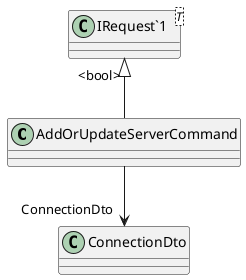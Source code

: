 @startuml
class AddOrUpdateServerCommand {
}
class "IRequest`1"<T> {
}
"IRequest`1" "<bool>" <|-- AddOrUpdateServerCommand
AddOrUpdateServerCommand --> "ConnectionDto" ConnectionDto
@enduml
